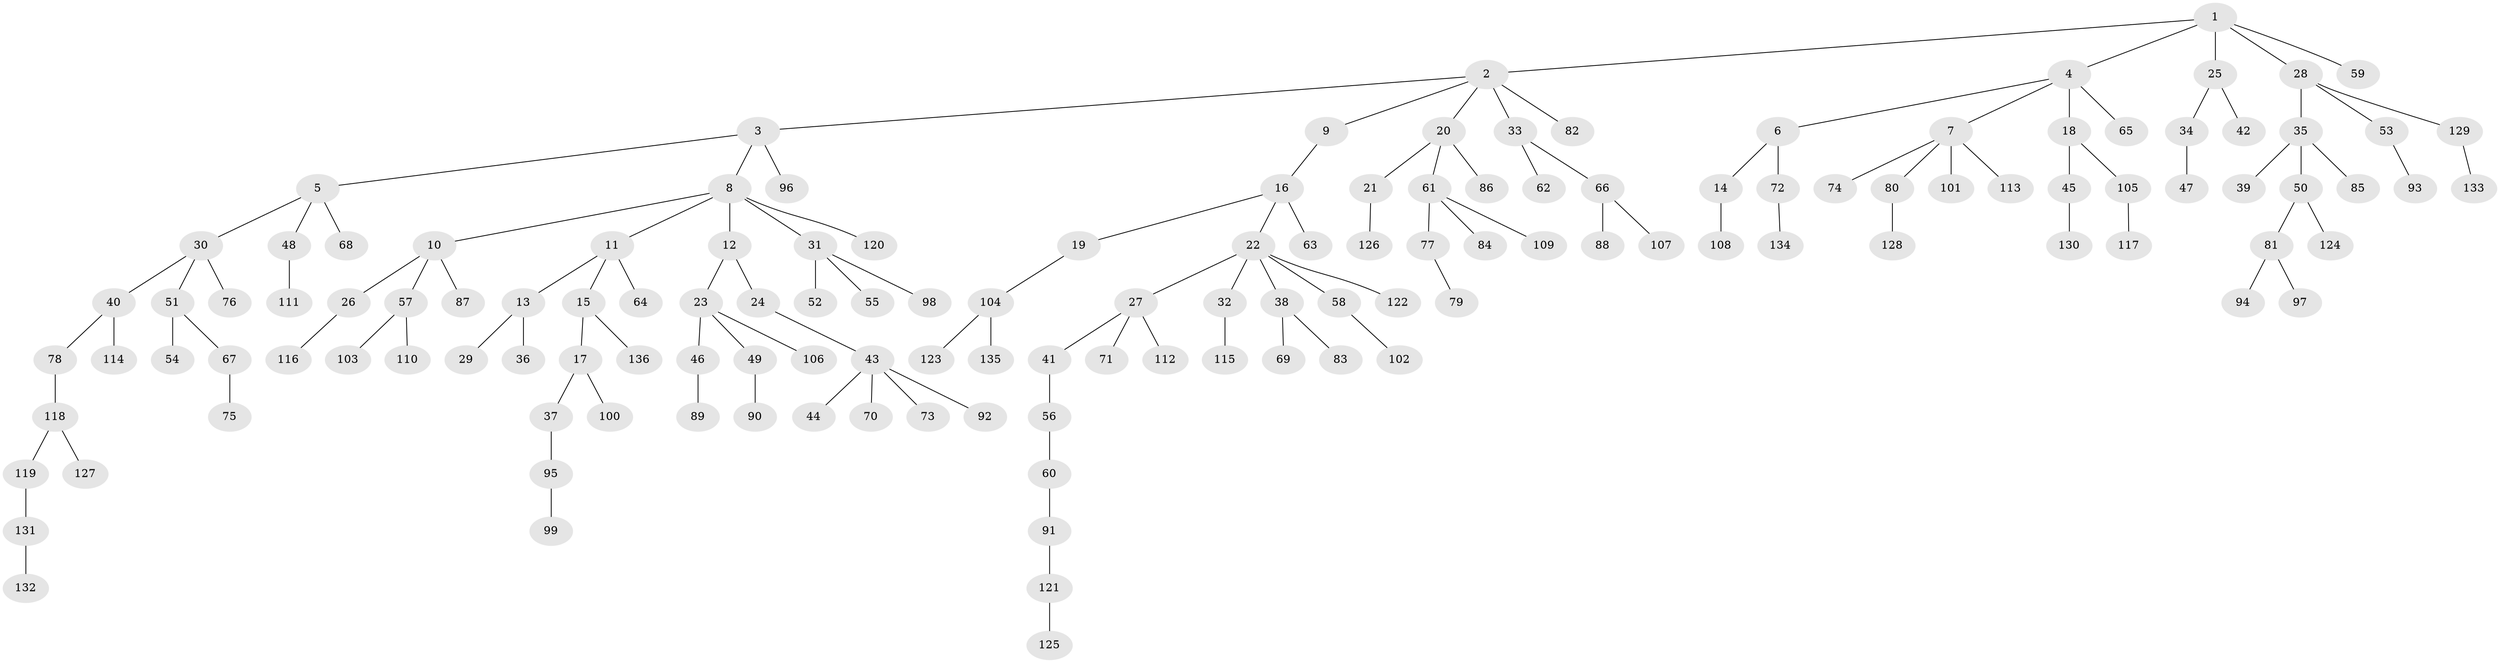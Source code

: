 // Generated by graph-tools (version 1.1) at 2025/15/03/09/25 04:15:28]
// undirected, 136 vertices, 135 edges
graph export_dot {
graph [start="1"]
  node [color=gray90,style=filled];
  1;
  2;
  3;
  4;
  5;
  6;
  7;
  8;
  9;
  10;
  11;
  12;
  13;
  14;
  15;
  16;
  17;
  18;
  19;
  20;
  21;
  22;
  23;
  24;
  25;
  26;
  27;
  28;
  29;
  30;
  31;
  32;
  33;
  34;
  35;
  36;
  37;
  38;
  39;
  40;
  41;
  42;
  43;
  44;
  45;
  46;
  47;
  48;
  49;
  50;
  51;
  52;
  53;
  54;
  55;
  56;
  57;
  58;
  59;
  60;
  61;
  62;
  63;
  64;
  65;
  66;
  67;
  68;
  69;
  70;
  71;
  72;
  73;
  74;
  75;
  76;
  77;
  78;
  79;
  80;
  81;
  82;
  83;
  84;
  85;
  86;
  87;
  88;
  89;
  90;
  91;
  92;
  93;
  94;
  95;
  96;
  97;
  98;
  99;
  100;
  101;
  102;
  103;
  104;
  105;
  106;
  107;
  108;
  109;
  110;
  111;
  112;
  113;
  114;
  115;
  116;
  117;
  118;
  119;
  120;
  121;
  122;
  123;
  124;
  125;
  126;
  127;
  128;
  129;
  130;
  131;
  132;
  133;
  134;
  135;
  136;
  1 -- 2;
  1 -- 4;
  1 -- 25;
  1 -- 28;
  1 -- 59;
  2 -- 3;
  2 -- 9;
  2 -- 20;
  2 -- 33;
  2 -- 82;
  3 -- 5;
  3 -- 8;
  3 -- 96;
  4 -- 6;
  4 -- 7;
  4 -- 18;
  4 -- 65;
  5 -- 30;
  5 -- 48;
  5 -- 68;
  6 -- 14;
  6 -- 72;
  7 -- 74;
  7 -- 80;
  7 -- 101;
  7 -- 113;
  8 -- 10;
  8 -- 11;
  8 -- 12;
  8 -- 31;
  8 -- 120;
  9 -- 16;
  10 -- 26;
  10 -- 57;
  10 -- 87;
  11 -- 13;
  11 -- 15;
  11 -- 64;
  12 -- 23;
  12 -- 24;
  13 -- 29;
  13 -- 36;
  14 -- 108;
  15 -- 17;
  15 -- 136;
  16 -- 19;
  16 -- 22;
  16 -- 63;
  17 -- 37;
  17 -- 100;
  18 -- 45;
  18 -- 105;
  19 -- 104;
  20 -- 21;
  20 -- 61;
  20 -- 86;
  21 -- 126;
  22 -- 27;
  22 -- 32;
  22 -- 38;
  22 -- 58;
  22 -- 122;
  23 -- 46;
  23 -- 49;
  23 -- 106;
  24 -- 43;
  25 -- 34;
  25 -- 42;
  26 -- 116;
  27 -- 41;
  27 -- 71;
  27 -- 112;
  28 -- 35;
  28 -- 53;
  28 -- 129;
  30 -- 40;
  30 -- 51;
  30 -- 76;
  31 -- 52;
  31 -- 55;
  31 -- 98;
  32 -- 115;
  33 -- 62;
  33 -- 66;
  34 -- 47;
  35 -- 39;
  35 -- 50;
  35 -- 85;
  37 -- 95;
  38 -- 69;
  38 -- 83;
  40 -- 78;
  40 -- 114;
  41 -- 56;
  43 -- 44;
  43 -- 70;
  43 -- 73;
  43 -- 92;
  45 -- 130;
  46 -- 89;
  48 -- 111;
  49 -- 90;
  50 -- 81;
  50 -- 124;
  51 -- 54;
  51 -- 67;
  53 -- 93;
  56 -- 60;
  57 -- 103;
  57 -- 110;
  58 -- 102;
  60 -- 91;
  61 -- 77;
  61 -- 84;
  61 -- 109;
  66 -- 88;
  66 -- 107;
  67 -- 75;
  72 -- 134;
  77 -- 79;
  78 -- 118;
  80 -- 128;
  81 -- 94;
  81 -- 97;
  91 -- 121;
  95 -- 99;
  104 -- 123;
  104 -- 135;
  105 -- 117;
  118 -- 119;
  118 -- 127;
  119 -- 131;
  121 -- 125;
  129 -- 133;
  131 -- 132;
}
